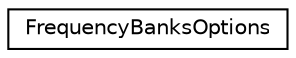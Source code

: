 digraph "Graphical Class Hierarchy"
{
  edge [fontname="Helvetica",fontsize="10",labelfontname="Helvetica",labelfontsize="10"];
  node [fontname="Helvetica",fontsize="10",shape=record];
  rankdir="LR";
  Node0 [label="FrequencyBanksOptions",height=0.2,width=0.4,color="black", fillcolor="white", style="filled",URL="$structkaldi_1_1FrequencyBanksOptions.html"];
}
